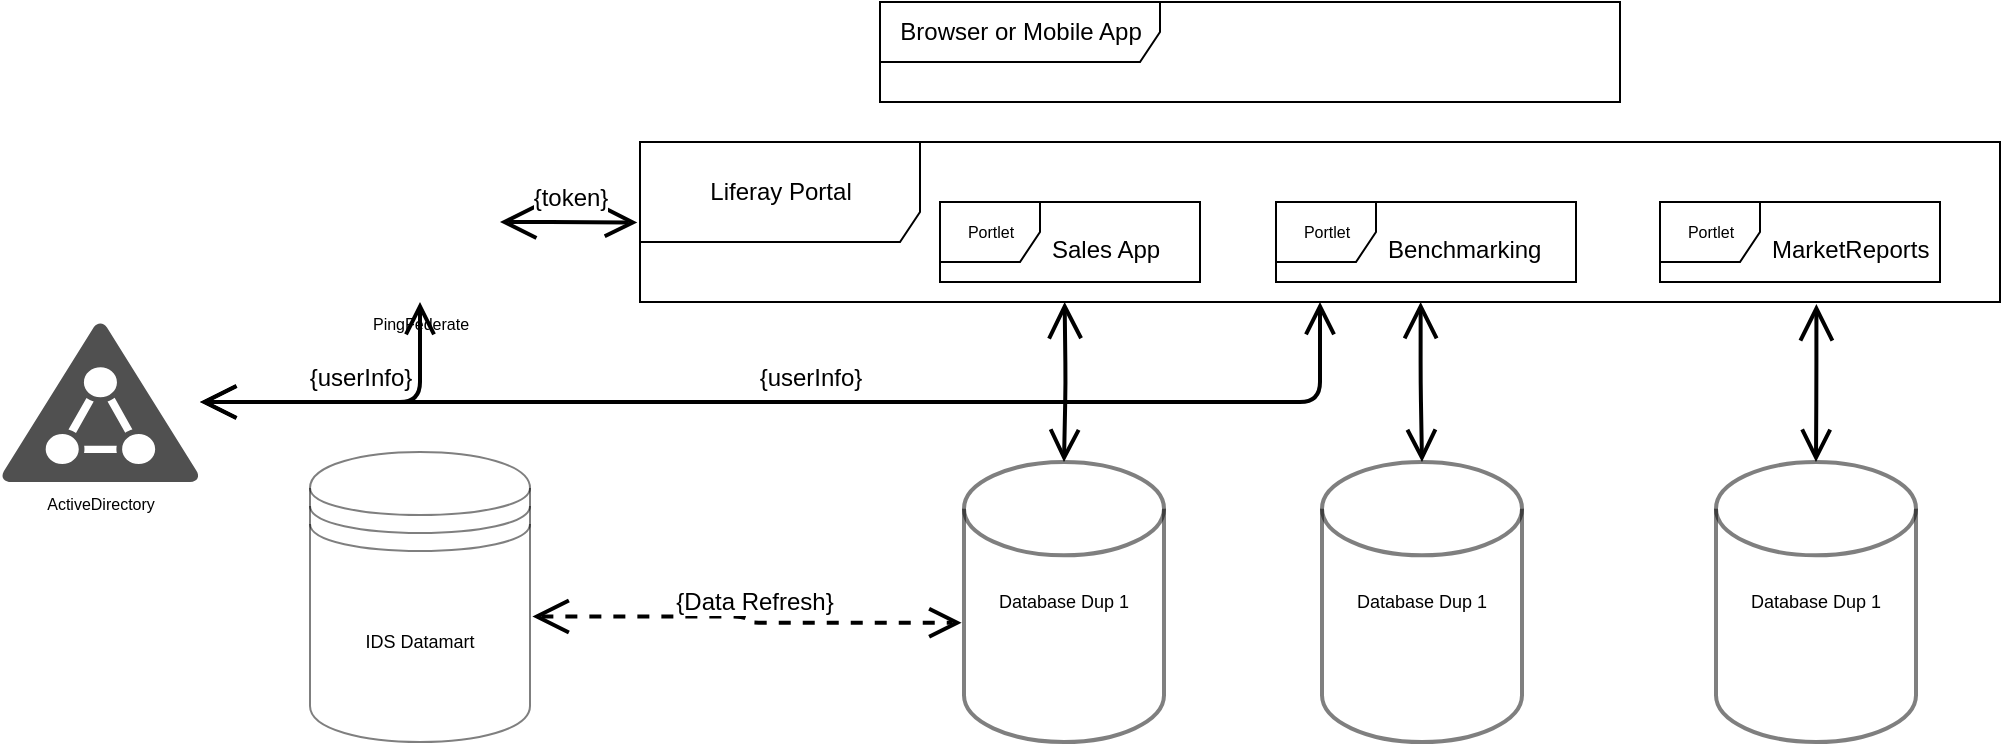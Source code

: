 <mxfile version="14.4.3" type="github" pages="2">
  <diagram id="6l4x8tIAcQ9BmKEiUvFo" name="Legacy">
    <mxGraphModel dx="2875" dy="974" grid="1" gridSize="10" guides="1" tooltips="1" connect="1" arrows="1" fold="1" page="1" pageScale="1" pageWidth="1169" pageHeight="827" math="0" shadow="0">
      <root>
        <mxCell id="Fl1p85hb_HAKtGp5xXsV-0" />
        <mxCell id="Fl1p85hb_HAKtGp5xXsV-1" parent="Fl1p85hb_HAKtGp5xXsV-0" />
        <mxCell id="2JB8KZPE9NtDmZh4CEFm-0" value="Browser or Mobile App" style="shape=umlFrame;tabWidth=110;tabHeight=30;tabPosition=left;html=1;boundedLbl=1;labelInHeader=1;width=140;height=30;" parent="Fl1p85hb_HAKtGp5xXsV-1" vertex="1">
          <mxGeometry x="-670" y="240" width="370" height="50" as="geometry" />
        </mxCell>
        <mxCell id="2JB8KZPE9NtDmZh4CEFm-1" value="" style="shape=image;html=1;verticalAlign=top;verticalLabelPosition=bottom;labelBackgroundColor=#ffffff;imageAspect=0;aspect=fixed;image=https://cdn3.iconfinder.com/data/icons/browsers-1/512/Browser_A-128.png" parent="Fl1p85hb_HAKtGp5xXsV-1" vertex="1">
          <mxGeometry x="-517" y="245" width="40" height="40" as="geometry" />
        </mxCell>
        <mxCell id="2JB8KZPE9NtDmZh4CEFm-2" value="" style="shape=image;html=1;verticalAlign=top;verticalLabelPosition=bottom;labelBackgroundColor=#ffffff;imageAspect=0;aspect=fixed;image=https://cdn3.iconfinder.com/data/icons/browsers-1/512/Browser_B-128.png" parent="Fl1p85hb_HAKtGp5xXsV-1" vertex="1">
          <mxGeometry x="-467" y="245" width="40" height="40" as="geometry" />
        </mxCell>
        <mxCell id="2JB8KZPE9NtDmZh4CEFm-3" value="" style="shape=image;html=1;verticalAlign=top;verticalLabelPosition=bottom;labelBackgroundColor=#ffffff;imageAspect=0;aspect=fixed;image=https://cdn3.iconfinder.com/data/icons/browsers-1/512/Browser_JJ-128.png" parent="Fl1p85hb_HAKtGp5xXsV-1" vertex="1">
          <mxGeometry x="-417" y="245" width="40" height="40" as="geometry" />
        </mxCell>
        <mxCell id="2JB8KZPE9NtDmZh4CEFm-4" value="" style="shape=image;html=1;verticalAlign=top;verticalLabelPosition=bottom;labelBackgroundColor=#ffffff;imageAspect=0;aspect=fixed;image=https://cdn3.iconfinder.com/data/icons/browsers-1/512/Browser_D-128.png" parent="Fl1p85hb_HAKtGp5xXsV-1" vertex="1">
          <mxGeometry x="-367" y="245" width="40" height="40" as="geometry" />
        </mxCell>
        <mxCell id="2JB8KZPE9NtDmZh4CEFm-5" value="Liferay Portal" style="shape=umlFrame;tabWidth=110;tabHeight=30;tabPosition=left;html=1;boundedLbl=1;labelInHeader=1;width=140;height=50;" parent="Fl1p85hb_HAKtGp5xXsV-1" vertex="1">
          <mxGeometry x="-790" y="310" width="680" height="80" as="geometry" />
        </mxCell>
        <mxCell id="2JB8KZPE9NtDmZh4CEFm-6" value="Portlet" style="shape=umlFrame;tabPosition=left;html=1;boundedLbl=1;labelInHeader=1;width=50;height=30;fontSize=8;" parent="Fl1p85hb_HAKtGp5xXsV-1" vertex="1">
          <mxGeometry x="-640" y="340" width="130" height="40" as="geometry" />
        </mxCell>
        <mxCell id="2JB8KZPE9NtDmZh4CEFm-7" value="Sales App" style="text;align=left;" parent="2JB8KZPE9NtDmZh4CEFm-6" vertex="1">
          <mxGeometry width="70" height="20" relative="1" as="geometry">
            <mxPoint x="54" y="10" as="offset" />
          </mxGeometry>
        </mxCell>
        <mxCell id="2JB8KZPE9NtDmZh4CEFm-8" value="Portlet" style="shape=umlFrame;tabPosition=left;html=1;boundedLbl=1;labelInHeader=1;width=50;height=30;fontSize=8;" parent="Fl1p85hb_HAKtGp5xXsV-1" vertex="1">
          <mxGeometry x="-472" y="340" width="150" height="40" as="geometry" />
        </mxCell>
        <mxCell id="2JB8KZPE9NtDmZh4CEFm-9" value="Benchmarking" style="text;align=left;" parent="2JB8KZPE9NtDmZh4CEFm-8" vertex="1">
          <mxGeometry width="70" height="20" relative="1" as="geometry">
            <mxPoint x="54" y="10" as="offset" />
          </mxGeometry>
        </mxCell>
        <mxCell id="2JB8KZPE9NtDmZh4CEFm-10" value="Portlet" style="shape=umlFrame;tabPosition=left;html=1;boundedLbl=1;labelInHeader=1;width=50;height=30;fontSize=8;" parent="Fl1p85hb_HAKtGp5xXsV-1" vertex="1">
          <mxGeometry x="-280" y="340" width="140" height="40" as="geometry" />
        </mxCell>
        <mxCell id="2JB8KZPE9NtDmZh4CEFm-11" value="MarketReports" style="text;align=left;" parent="2JB8KZPE9NtDmZh4CEFm-10" vertex="1">
          <mxGeometry width="70" height="20" relative="1" as="geometry">
            <mxPoint x="54" y="10" as="offset" />
          </mxGeometry>
        </mxCell>
        <mxCell id="2JB8KZPE9NtDmZh4CEFm-12" value="PingFederate" style="shape=image;html=1;verticalAlign=top;verticalLabelPosition=bottom;labelBackgroundColor=#ffffff;imageAspect=0;aspect=fixed;image=https://cdn2.iconfinder.com/data/icons/social-flat-buttons-3/512/ping-128.png;fontSize=8;align=center;" parent="Fl1p85hb_HAKtGp5xXsV-1" vertex="1">
          <mxGeometry x="-940" y="310" width="80" height="80" as="geometry" />
        </mxCell>
        <mxCell id="2JB8KZPE9NtDmZh4CEFm-13" value="ActiveDirectory" style="pointerEvents=1;shadow=0;dashed=0;html=1;strokeColor=none;fillColor=#505050;labelPosition=center;verticalLabelPosition=bottom;verticalAlign=top;outlineConnect=0;align=center;shape=mxgraph.office.security.active_directory;fontSize=8;" parent="Fl1p85hb_HAKtGp5xXsV-1" vertex="1">
          <mxGeometry x="-1110" y="400" width="100" height="80" as="geometry" />
        </mxCell>
        <mxCell id="2JB8KZPE9NtDmZh4CEFm-14" value="&lt;font style=&quot;font-size: 12px;&quot;&gt;{userInfo}&lt;/font&gt;" style="endArrow=open;html=1;endSize=12;startArrow=open;startSize=14;startFill=0;edgeStyle=orthogonalEdgeStyle;align=center;verticalAlign=bottom;endFill=0;strokeWidth=2;fillColor=#ffffff;fontSize=12;" parent="Fl1p85hb_HAKtGp5xXsV-1" source="2JB8KZPE9NtDmZh4CEFm-13" target="2JB8KZPE9NtDmZh4CEFm-12" edge="1">
          <mxGeometry y="3" relative="1" as="geometry">
            <mxPoint x="-1018" y="350" as="sourcePoint" />
            <mxPoint x="-948" y="350" as="targetPoint" />
          </mxGeometry>
        </mxCell>
        <mxCell id="2JB8KZPE9NtDmZh4CEFm-15" value="{token}" style="endArrow=open;html=1;endSize=12;startArrow=open;startSize=14;startFill=0;edgeStyle=orthogonalEdgeStyle;align=center;verticalAlign=bottom;endFill=0;strokeWidth=2;fillColor=#ffffff;fontSize=12;exitX=1;exitY=0.5;exitDx=0;exitDy=0;entryX=-0.002;entryY=0.503;entryDx=0;entryDy=0;entryPerimeter=0;" parent="Fl1p85hb_HAKtGp5xXsV-1" source="2JB8KZPE9NtDmZh4CEFm-12" target="2JB8KZPE9NtDmZh4CEFm-5" edge="1">
          <mxGeometry y="3" relative="1" as="geometry">
            <mxPoint x="-1008" y="360" as="sourcePoint" />
            <mxPoint x="-938" y="360" as="targetPoint" />
          </mxGeometry>
        </mxCell>
        <mxCell id="2JB8KZPE9NtDmZh4CEFm-52" value="Database Dup 1" style="strokeWidth=2;html=1;shape=mxgraph.flowchart.database;whiteSpace=wrap;fontSize=9;opacity=50;align=center;" parent="Fl1p85hb_HAKtGp5xXsV-1" vertex="1">
          <mxGeometry x="-628" y="470" width="100" height="140" as="geometry" />
        </mxCell>
        <mxCell id="2JB8KZPE9NtDmZh4CEFm-53" value="IDS Datamart" style="shape=datastore;whiteSpace=wrap;html=1;fontSize=9;opacity=50;align=center;" parent="Fl1p85hb_HAKtGp5xXsV-1" vertex="1">
          <mxGeometry x="-955" y="465" width="110" height="145" as="geometry" />
        </mxCell>
        <mxCell id="2JB8KZPE9NtDmZh4CEFm-54" value="{Data Refresh}" style="endArrow=open;html=1;endSize=12;startArrow=open;startSize=14;startFill=0;edgeStyle=orthogonalEdgeStyle;align=center;verticalAlign=bottom;endFill=0;strokeWidth=2;fillColor=#ffffff;fontSize=12;entryX=-0.012;entryY=0.574;entryDx=0;entryDy=0;entryPerimeter=0;dashed=1;exitX=1.011;exitY=0.567;exitDx=0;exitDy=0;exitPerimeter=0;" parent="Fl1p85hb_HAKtGp5xXsV-1" source="2JB8KZPE9NtDmZh4CEFm-53" target="2JB8KZPE9NtDmZh4CEFm-52" edge="1">
          <mxGeometry y="3" relative="1" as="geometry">
            <mxPoint x="-822" y="359.04" as="sourcePoint" />
            <mxPoint x="-641.36" y="359.68" as="targetPoint" />
          </mxGeometry>
        </mxCell>
        <mxCell id="2JB8KZPE9NtDmZh4CEFm-55" value="" style="endArrow=open;html=1;endSize=12;startArrow=open;startSize=14;startFill=0;edgeStyle=orthogonalEdgeStyle;align=center;verticalAlign=bottom;endFill=0;strokeWidth=2;fillColor=#ffffff;fontSize=12;exitX=0.174;exitY=1;exitDx=0;exitDy=0;exitPerimeter=0;entryX=0.5;entryY=0;entryDx=0;entryDy=0;entryPerimeter=0;" parent="Fl1p85hb_HAKtGp5xXsV-1" target="2JB8KZPE9NtDmZh4CEFm-52" edge="1">
          <mxGeometry x="0.216" y="24" relative="1" as="geometry">
            <mxPoint x="-577.68" y="390" as="sourcePoint" />
            <mxPoint x="-105" y="480" as="targetPoint" />
            <mxPoint as="offset" />
            <Array as="points" />
          </mxGeometry>
        </mxCell>
        <mxCell id="2JB8KZPE9NtDmZh4CEFm-56" value="Database Dup 1" style="strokeWidth=2;html=1;shape=mxgraph.flowchart.database;whiteSpace=wrap;fontSize=9;opacity=50;align=center;" parent="Fl1p85hb_HAKtGp5xXsV-1" vertex="1">
          <mxGeometry x="-449" y="470" width="100" height="140" as="geometry" />
        </mxCell>
        <mxCell id="2JB8KZPE9NtDmZh4CEFm-57" value="Database Dup 1" style="strokeWidth=2;html=1;shape=mxgraph.flowchart.database;whiteSpace=wrap;fontSize=9;opacity=50;align=center;" parent="Fl1p85hb_HAKtGp5xXsV-1" vertex="1">
          <mxGeometry x="-252" y="470" width="100" height="140" as="geometry" />
        </mxCell>
        <mxCell id="2JB8KZPE9NtDmZh4CEFm-59" value="" style="endArrow=open;html=1;endSize=12;startArrow=open;startSize=14;startFill=0;edgeStyle=orthogonalEdgeStyle;align=center;verticalAlign=bottom;endFill=0;strokeWidth=2;fillColor=#ffffff;fontSize=12;exitX=0.574;exitY=1;exitDx=0;exitDy=0;exitPerimeter=0;" parent="Fl1p85hb_HAKtGp5xXsV-1" source="2JB8KZPE9NtDmZh4CEFm-5" target="2JB8KZPE9NtDmZh4CEFm-56" edge="1">
          <mxGeometry x="0.216" y="24" relative="1" as="geometry">
            <mxPoint x="-557.68" y="410" as="sourcePoint" />
            <mxPoint x="-558" y="490" as="targetPoint" />
            <mxPoint as="offset" />
            <Array as="points" />
          </mxGeometry>
        </mxCell>
        <mxCell id="2JB8KZPE9NtDmZh4CEFm-60" value="" style="endArrow=open;html=1;endSize=12;startArrow=open;startSize=14;startFill=0;edgeStyle=orthogonalEdgeStyle;align=center;verticalAlign=bottom;endFill=0;strokeWidth=2;fillColor=#ffffff;fontSize=12;exitX=0.865;exitY=1.013;exitDx=0;exitDy=0;exitPerimeter=0;entryX=0.5;entryY=0;entryDx=0;entryDy=0;entryPerimeter=0;" parent="Fl1p85hb_HAKtGp5xXsV-1" source="2JB8KZPE9NtDmZh4CEFm-5" target="2JB8KZPE9NtDmZh4CEFm-57" edge="1">
          <mxGeometry x="0.216" y="24" relative="1" as="geometry">
            <mxPoint x="-547.68" y="420" as="sourcePoint" />
            <mxPoint x="-548" y="500" as="targetPoint" />
            <mxPoint as="offset" />
            <Array as="points" />
          </mxGeometry>
        </mxCell>
        <mxCell id="sALHhPVBmPQq7sUsA8ky-0" value="&lt;font style=&quot;font-size: 12px;&quot;&gt;{userInfo}&lt;/font&gt;" style="endArrow=open;html=1;endSize=12;startArrow=open;startSize=14;startFill=0;edgeStyle=orthogonalEdgeStyle;align=center;verticalAlign=bottom;endFill=0;strokeWidth=2;fillColor=#ffffff;fontSize=12;" parent="Fl1p85hb_HAKtGp5xXsV-1" source="2JB8KZPE9NtDmZh4CEFm-13" target="2JB8KZPE9NtDmZh4CEFm-5" edge="1">
          <mxGeometry y="3" relative="1" as="geometry">
            <mxPoint x="-1008" y="360" as="sourcePoint" />
            <mxPoint x="-938" y="360" as="targetPoint" />
          </mxGeometry>
        </mxCell>
      </root>
    </mxGraphModel>
  </diagram>
  <diagram name="Roadmap 2020+" id="b5b7bab2-c9e2-2cf4-8b2a-24fd1a2a6d21">
    <mxGraphModel dx="2534" dy="779" grid="1" gridSize="10" guides="1" tooltips="1" connect="1" arrows="1" fold="1" page="1" pageScale="1" pageWidth="1169" pageHeight="827" background="#ffffff" math="0" shadow="0">
      <root>
        <mxCell id="0" />
        <mxCell id="1" parent="0" />
        <mxCell id="BXFXok5KzH3ZuiNn4VCX-2" value="Browser or Mobile App" style="shape=umlFrame;tabWidth=110;tabHeight=30;tabPosition=left;html=1;boundedLbl=1;labelInHeader=1;width=140;height=30;" parent="1" vertex="1">
          <mxGeometry x="-680" y="40" width="370" height="50" as="geometry" />
        </mxCell>
        <mxCell id="BXFXok5KzH3ZuiNn4VCX-5" value="" style="shape=image;html=1;verticalAlign=top;verticalLabelPosition=bottom;labelBackgroundColor=#ffffff;imageAspect=0;aspect=fixed;image=https://cdn3.iconfinder.com/data/icons/browsers-1/512/Browser_A-128.png" parent="1" vertex="1">
          <mxGeometry x="-527" y="45" width="40" height="40" as="geometry" />
        </mxCell>
        <mxCell id="BXFXok5KzH3ZuiNn4VCX-6" value="" style="shape=image;html=1;verticalAlign=top;verticalLabelPosition=bottom;labelBackgroundColor=#ffffff;imageAspect=0;aspect=fixed;image=https://cdn3.iconfinder.com/data/icons/browsers-1/512/Browser_B-128.png" parent="1" vertex="1">
          <mxGeometry x="-477" y="45" width="40" height="40" as="geometry" />
        </mxCell>
        <mxCell id="BXFXok5KzH3ZuiNn4VCX-7" value="" style="shape=image;html=1;verticalAlign=top;verticalLabelPosition=bottom;labelBackgroundColor=#ffffff;imageAspect=0;aspect=fixed;image=https://cdn3.iconfinder.com/data/icons/browsers-1/512/Browser_JJ-128.png" parent="1" vertex="1">
          <mxGeometry x="-427" y="45" width="40" height="40" as="geometry" />
        </mxCell>
        <mxCell id="BXFXok5KzH3ZuiNn4VCX-8" value="" style="shape=image;html=1;verticalAlign=top;verticalLabelPosition=bottom;labelBackgroundColor=#ffffff;imageAspect=0;aspect=fixed;image=https://cdn3.iconfinder.com/data/icons/browsers-1/512/Browser_D-128.png" parent="1" vertex="1">
          <mxGeometry x="-377" y="45" width="40" height="40" as="geometry" />
        </mxCell>
        <mxCell id="BXFXok5KzH3ZuiNn4VCX-9" value="Consortium Insights&lt;br&gt;{Liferay Portal}" style="shape=umlFrame;tabWidth=110;tabHeight=30;tabPosition=left;html=1;boundedLbl=1;labelInHeader=1;width=140;height=50;" parent="1" vertex="1">
          <mxGeometry x="-800" y="122" width="680" height="80" as="geometry" />
        </mxCell>
        <mxCell id="BXFXok5KzH3ZuiNn4VCX-19" value="iFrame*" style="shape=umlFrame;tabPosition=left;html=1;boundedLbl=1;labelInHeader=1;width=50;height=30;fontSize=8;" parent="1" vertex="1">
          <mxGeometry x="-650" y="152" width="130" height="40" as="geometry" />
        </mxCell>
        <mxCell id="BXFXok5KzH3ZuiNn4VCX-20" value="Sales App" style="text;align=left;" parent="BXFXok5KzH3ZuiNn4VCX-19" vertex="1">
          <mxGeometry width="70" height="20" relative="1" as="geometry">
            <mxPoint x="54" y="10" as="offset" />
          </mxGeometry>
        </mxCell>
        <mxCell id="BXFXok5KzH3ZuiNn4VCX-21" value="iFrame*" style="shape=umlFrame;tabPosition=left;html=1;boundedLbl=1;labelInHeader=1;width=50;height=30;fontSize=8;" parent="1" vertex="1">
          <mxGeometry x="-482" y="152" width="150" height="40" as="geometry" />
        </mxCell>
        <mxCell id="BXFXok5KzH3ZuiNn4VCX-22" value="Benchmarking" style="text;align=left;" parent="BXFXok5KzH3ZuiNn4VCX-21" vertex="1">
          <mxGeometry width="70" height="20" relative="1" as="geometry">
            <mxPoint x="54" y="10" as="offset" />
          </mxGeometry>
        </mxCell>
        <mxCell id="BXFXok5KzH3ZuiNn4VCX-26" value="iFrame*" style="shape=umlFrame;tabPosition=left;html=1;boundedLbl=1;labelInHeader=1;width=50;height=30;fontSize=8;" parent="1" vertex="1">
          <mxGeometry x="-290" y="152" width="140" height="40" as="geometry" />
        </mxCell>
        <mxCell id="BXFXok5KzH3ZuiNn4VCX-27" value="MarketReports" style="text;align=left;" parent="BXFXok5KzH3ZuiNn4VCX-26" vertex="1">
          <mxGeometry width="70" height="20" relative="1" as="geometry">
            <mxPoint x="54" y="10" as="offset" />
          </mxGeometry>
        </mxCell>
        <mxCell id="BXFXok5KzH3ZuiNn4VCX-30" value="PingFederate" style="shape=image;html=1;verticalAlign=top;verticalLabelPosition=bottom;labelBackgroundColor=#ffffff;imageAspect=0;aspect=fixed;image=https://cdn2.iconfinder.com/data/icons/social-flat-buttons-3/512/ping-128.png;fontSize=8;align=center;" parent="1" vertex="1">
          <mxGeometry x="-950" y="122" width="80" height="80" as="geometry" />
        </mxCell>
        <mxCell id="BXFXok5KzH3ZuiNn4VCX-32" value="ActiveDirectory" style="pointerEvents=1;shadow=0;dashed=0;html=1;strokeColor=none;fillColor=#505050;labelPosition=center;verticalLabelPosition=bottom;verticalAlign=top;outlineConnect=0;align=center;shape=mxgraph.office.security.active_directory;fontSize=8;" parent="1" vertex="1">
          <mxGeometry x="-1120" y="122" width="100" height="80" as="geometry" />
        </mxCell>
        <mxCell id="BXFXok5KzH3ZuiNn4VCX-34" value="&lt;font style=&quot;font-size: 12px;&quot;&gt;{userInfo}&lt;/font&gt;" style="endArrow=open;html=1;endSize=12;startArrow=open;startSize=14;startFill=0;edgeStyle=orthogonalEdgeStyle;align=center;verticalAlign=bottom;endFill=0;strokeWidth=2;fillColor=#ffffff;fontSize=12;" parent="1" edge="1">
          <mxGeometry y="3" relative="1" as="geometry">
            <mxPoint x="-1028" y="162" as="sourcePoint" />
            <mxPoint x="-958" y="162" as="targetPoint" />
          </mxGeometry>
        </mxCell>
        <mxCell id="BXFXok5KzH3ZuiNn4VCX-35" value="{token}" style="endArrow=open;html=1;endSize=12;startArrow=open;startSize=14;startFill=0;edgeStyle=orthogonalEdgeStyle;align=center;verticalAlign=bottom;endFill=0;strokeWidth=2;fillColor=#ffffff;fontSize=12;exitX=1;exitY=0.5;exitDx=0;exitDy=0;entryX=-0.002;entryY=0.503;entryDx=0;entryDy=0;entryPerimeter=0;" parent="1" source="BXFXok5KzH3ZuiNn4VCX-30" target="BXFXok5KzH3ZuiNn4VCX-9" edge="1">
          <mxGeometry y="3" relative="1" as="geometry">
            <mxPoint x="-1018" y="172" as="sourcePoint" />
            <mxPoint x="-948" y="172" as="targetPoint" />
          </mxGeometry>
        </mxCell>
        <mxCell id="BXFXok5KzH3ZuiNn4VCX-37" value="Insights App" style="shape=umlFrame;whiteSpace=wrap;html=1;width=140;height=50;boundedLbl=1;verticalAlign=middle;align=center;spacingLeft=5;fontSize=12;" parent="1" vertex="1">
          <mxGeometry x="-800" y="239" width="680" height="161" as="geometry" />
        </mxCell>
        <mxCell id="BXFXok5KzH3ZuiNn4VCX-38" value="" style="shape=image;html=1;verticalAlign=top;verticalLabelPosition=bottom;labelBackgroundColor=#ffffff;imageAspect=0;aspect=fixed;image=https://cdn0.iconfinder.com/data/icons/logos-brands-in-colors/128/react-128.png;fontSize=12;align=left;" parent="1" vertex="1">
          <mxGeometry x="-792" y="251" width="30" height="30" as="geometry" />
        </mxCell>
        <mxCell id="BXFXok5KzH3ZuiNn4VCX-39" value="/app/sales-app" style="html=1;align=center;verticalAlign=top;rounded=1;absoluteArcSize=1;arcSize=10;dashed=0;fontSize=12;" parent="1" vertex="1">
          <mxGeometry x="-650" y="251" width="130" height="30" as="geometry" />
        </mxCell>
        <mxCell id="BXFXok5KzH3ZuiNn4VCX-40" value="/app/benchmarking" style="html=1;align=center;verticalAlign=top;rounded=1;absoluteArcSize=1;arcSize=10;dashed=0;fontSize=12;" parent="1" vertex="1">
          <mxGeometry x="-482" y="251" width="152" height="30" as="geometry" />
        </mxCell>
        <mxCell id="BXFXok5KzH3ZuiNn4VCX-41" value="/app/market-reports" style="html=1;align=center;verticalAlign=top;rounded=1;absoluteArcSize=1;arcSize=10;dashed=0;fontSize=12;" parent="1" vertex="1">
          <mxGeometry x="-290" y="251" width="140" height="30" as="geometry" />
        </mxCell>
        <mxCell id="BXFXok5KzH3ZuiNn4VCX-42" value="Modules" style="shape=process2;fixedSize=1;size=5;fontStyle=0;fontSize=12;align=center;" parent="1" vertex="1">
          <mxGeometry x="-650" y="306" width="500" height="30" as="geometry" />
        </mxCell>
        <mxCell id="BXFXok5KzH3ZuiNn4VCX-43" value="Context - Apollo Client/Theme/Token/Global States" style="shape=process2;fixedSize=1;size=5;fontStyle=0;fontSize=12;align=center;" parent="1" vertex="1">
          <mxGeometry x="-650" y="358" width="500" height="30" as="geometry" />
        </mxCell>
        <mxCell id="BXFXok5KzH3ZuiNn4VCX-44" value="Insights Gateway" style="shape=umlFrame;tabWidth=110;tabHeight=30;tabPosition=left;html=1;boundedLbl=1;labelInHeader=1;width=140;height=30;fontSize=12;align=center;dashed=1;" parent="1" vertex="1">
          <mxGeometry x="-800" y="441" width="680" height="81" as="geometry" />
        </mxCell>
        <mxCell id="BXFXok5KzH3ZuiNn4VCX-47" value="Reverse Proxy/Load Blancer" style="html=1;align=center;verticalAlign=top;rounded=1;absoluteArcSize=1;arcSize=10;dashed=1;fontSize=12;" parent="1" vertex="1">
          <mxGeometry x="-650" y="475" width="160" height="30" as="geometry" />
        </mxCell>
        <mxCell id="BXFXok5KzH3ZuiNn4VCX-48" value="Audit/Click Stream" style="html=1;align=center;verticalAlign=top;rounded=1;absoluteArcSize=1;arcSize=10;dashed=1;fontSize=12;" parent="1" vertex="1">
          <mxGeometry x="-470" y="475" width="152" height="30" as="geometry" />
        </mxCell>
        <mxCell id="BXFXok5KzH3ZuiNn4VCX-49" value="Access Control/Rate Limiter" style="html=1;align=center;verticalAlign=top;rounded=1;absoluteArcSize=1;arcSize=10;dashed=1;fontSize=12;" parent="1" vertex="1">
          <mxGeometry x="-300" y="475" width="160" height="30" as="geometry" />
        </mxCell>
        <mxCell id="BXFXok5KzH3ZuiNn4VCX-51" value="Insights Service&lt;br&gt;{PM2 Cluster}&amp;nbsp;" style="shape=umlFrame;whiteSpace=wrap;html=1;width=140;height=50;boundedLbl=1;verticalAlign=middle;align=center;spacingLeft=5;fontSize=12;" parent="1" vertex="1">
          <mxGeometry x="-800" y="562" width="680" height="160" as="geometry" />
        </mxCell>
        <mxCell id="BXFXok5KzH3ZuiNn4VCX-53" value="SalesAppResolver" style="html=1;align=center;verticalAlign=top;rounded=1;absoluteArcSize=1;arcSize=10;dashed=0;fontSize=12;" parent="1" vertex="1">
          <mxGeometry x="-650" y="574" width="130" height="30" as="geometry" />
        </mxCell>
        <mxCell id="BXFXok5KzH3ZuiNn4VCX-54" value="BenchmarkingResolver" style="html=1;align=center;verticalAlign=top;rounded=1;absoluteArcSize=1;arcSize=10;dashed=0;fontSize=12;" parent="1" vertex="1">
          <mxGeometry x="-482" y="574" width="152" height="30" as="geometry" />
        </mxCell>
        <mxCell id="BXFXok5KzH3ZuiNn4VCX-55" value="DataVisibilityResolver" style="html=1;align=center;verticalAlign=top;rounded=1;absoluteArcSize=1;arcSize=10;dashed=0;fontSize=12;" parent="1" vertex="1">
          <mxGeometry x="-290" y="574" width="140" height="30" as="geometry" />
        </mxCell>
        <mxCell id="BXFXok5KzH3ZuiNn4VCX-56" value="Services - BM/MR/SAO/Security/Identity/Network/Carriers" style="shape=process2;fixedSize=1;size=5;fontStyle=0;fontSize=12;align=center;" parent="1" vertex="1">
          <mxGeometry x="-650" y="625" width="500" height="30" as="geometry" />
        </mxCell>
        <mxCell id="BXFXok5KzH3ZuiNn4VCX-57" value="Providers - TypeORM/Mongodb/RestClient" style="shape=process2;fixedSize=1;size=5;fontStyle=0;fontSize=12;align=center;" parent="1" vertex="1">
          <mxGeometry x="-650" y="671" width="500" height="30" as="geometry" />
        </mxCell>
        <mxCell id="BXFXok5KzH3ZuiNn4VCX-59" value="{token}" style="endArrow=open;html=1;endSize=12;startArrow=open;startSize=14;startFill=0;edgeStyle=orthogonalEdgeStyle;align=center;verticalAlign=bottom;endFill=0;strokeWidth=2;fillColor=#ffffff;fontSize=12;exitX=0.527;exitY=1.019;exitDx=0;exitDy=0;entryX=0.528;entryY=-0.011;entryDx=0;entryDy=0;entryPerimeter=0;exitPerimeter=0;" parent="1" source="BXFXok5KzH3ZuiNn4VCX-9" target="BXFXok5KzH3ZuiNn4VCX-37" edge="1">
          <mxGeometry x="0.604" y="21" relative="1" as="geometry">
            <mxPoint x="-477.36" y="205" as="sourcePoint" />
            <mxPoint x="-477.36" y="242.966" as="targetPoint" />
            <mxPoint as="offset" />
          </mxGeometry>
        </mxCell>
        <mxCell id="BXFXok5KzH3ZuiNn4VCX-60" value="GraphQL" style="endArrow=open;html=1;endSize=12;startArrow=open;startSize=14;startFill=0;edgeStyle=orthogonalEdgeStyle;align=center;verticalAlign=bottom;endFill=0;strokeWidth=2;fillColor=#ffffff;fontSize=12;exitX=0.233;exitY=1.007;exitDx=0;exitDy=0;exitPerimeter=0;entryX=0.233;entryY=-0.012;entryDx=0;entryDy=0;entryPerimeter=0;" parent="1" edge="1">
          <mxGeometry x="0.565" y="42" relative="1" as="geometry">
            <mxPoint x="-645.56" y="403.127" as="sourcePoint" />
            <mxPoint x="-645.56" y="440.028" as="targetPoint" />
            <mxPoint as="offset" />
          </mxGeometry>
        </mxCell>
        <mxCell id="BXFXok5KzH3ZuiNn4VCX-63" value="Restful" style="endArrow=open;html=1;endSize=12;startArrow=open;startSize=14;startFill=0;edgeStyle=orthogonalEdgeStyle;align=center;verticalAlign=bottom;endFill=0;strokeWidth=2;fillColor=#ffffff;fontSize=12;exitX=0.765;exitY=1;exitDx=0;exitDy=0;exitPerimeter=0;entryX=0.765;entryY=-0.002;entryDx=0;entryDy=0;entryPerimeter=0;" parent="1" source="BXFXok5KzH3ZuiNn4VCX-37" target="BXFXok5KzH3ZuiNn4VCX-44" edge="1">
          <mxGeometry x="0.545" y="30" relative="1" as="geometry">
            <mxPoint x="-631.56" y="413.127" as="sourcePoint" />
            <mxPoint x="-631.56" y="450.028" as="targetPoint" />
            <mxPoint as="offset" />
          </mxGeometry>
        </mxCell>
        <mxCell id="BXFXok5KzH3ZuiNn4VCX-64" value="" style="shape=image;html=1;verticalAlign=top;verticalLabelPosition=bottom;labelBackgroundColor=#ffffff;imageAspect=0;aspect=fixed;image=https://cdn2.iconfinder.com/data/icons/nodejs-1/128/nodejs-128.png;dashed=1;fontSize=12;align=center;" parent="1" vertex="1">
          <mxGeometry x="-792" y="574" width="30" height="30" as="geometry" />
        </mxCell>
        <mxCell id="BXFXok5KzH3ZuiNn4VCX-65" value="Feign Client" style="endArrow=open;html=1;endSize=12;startArrow=open;startSize=14;startFill=0;edgeStyle=orthogonalEdgeStyle;align=center;verticalAlign=bottom;endFill=0;strokeWidth=2;fillColor=#ffffff;fontSize=12;exitX=0.524;exitY=1.037;exitDx=0;exitDy=0;exitPerimeter=0;" parent="1" source="BXFXok5KzH3ZuiNn4VCX-44" edge="1">
          <mxGeometry x="0.565" y="42" relative="1" as="geometry">
            <mxPoint x="-635.56" y="459.127" as="sourcePoint" />
            <mxPoint x="-444" y="562" as="targetPoint" />
            <mxPoint as="offset" />
            <Array as="points">
              <mxPoint x="-444" y="548" />
              <mxPoint x="-444" y="570" />
            </Array>
          </mxGeometry>
        </mxCell>
        <mxCell id="BXFXok5KzH3ZuiNn4VCX-66" value="Redis" style="shape=image;html=1;verticalAlign=top;verticalLabelPosition=bottom;labelBackgroundColor=#ffffff;imageAspect=0;aspect=fixed;image=https://cdn4.iconfinder.com/data/icons/redis-2/1451/Untitled-2-128.png;dashed=1;fontSize=9;align=center;opacity=50;" parent="1" vertex="1">
          <mxGeometry x="-955" y="562" width="80" height="80" as="geometry" />
        </mxCell>
        <mxCell id="BXFXok5KzH3ZuiNn4VCX-68" value="{cache}" style="endArrow=open;html=1;endSize=12;startArrow=open;startSize=14;startFill=0;edgeStyle=orthogonalEdgeStyle;align=center;verticalAlign=bottom;endFill=0;strokeWidth=2;fillColor=#ffffff;fontSize=12;exitX=1;exitY=0.5;exitDx=0;exitDy=0;dashed=1;" parent="1" source="BXFXok5KzH3ZuiNn4VCX-66" edge="1">
          <mxGeometry y="3" relative="1" as="geometry">
            <mxPoint x="-860" y="172" as="sourcePoint" />
            <mxPoint x="-800" y="602" as="targetPoint" />
          </mxGeometry>
        </mxCell>
        <mxCell id="BXFXok5KzH3ZuiNn4VCX-69" value="Kafka" style="points=[[0,0,0],[0.25,0,0],[0.5,0,0],[0.75,0,0],[1,0,0],[0,1,0],[0.25,1,0],[0.5,1,0],[0.75,1,0],[1,1,0],[0,0.25,0],[0,0.5,0],[0,0.75,0],[1,0.25,0],[1,0.5,0],[1,0.75,0]];outlineConnect=0;fontColor=#232F3E;gradientColor=#945DF2;gradientDirection=north;fillColor=#5A30B5;strokeColor=#ffffff;dashed=1;verticalLabelPosition=bottom;verticalAlign=top;align=center;html=1;fontSize=12;fontStyle=0;aspect=fixed;shape=mxgraph.aws4.resourceIcon;resIcon=mxgraph.aws4.managed_streaming_for_kafka;opacity=50;" parent="1" vertex="1">
          <mxGeometry x="-1060" y="642" width="78" height="78" as="geometry" />
        </mxCell>
        <mxCell id="BXFXok5KzH3ZuiNn4VCX-70" value="{Async Messaging Calls}" style="endArrow=open;html=1;endSize=12;startArrow=open;startSize=14;startFill=0;edgeStyle=orthogonalEdgeStyle;align=center;verticalAlign=bottom;endFill=0;strokeWidth=2;fillColor=#ffffff;fontSize=12;entryX=-0.002;entryY=0.748;entryDx=0;entryDy=0;entryPerimeter=0;dashed=1;" parent="1" source="BXFXok5KzH3ZuiNn4VCX-69" target="BXFXok5KzH3ZuiNn4VCX-51" edge="1">
          <mxGeometry y="3" relative="1" as="geometry">
            <mxPoint x="-865" y="612" as="sourcePoint" />
            <mxPoint x="-790" y="612" as="targetPoint" />
          </mxGeometry>
        </mxCell>
        <mxCell id="BXFXok5KzH3ZuiNn4VCX-71" value="DataLake" style="outlineConnect=0;fontColor=#232F3E;gradientColor=none;fillColor=#5A30B5;strokeColor=none;dashed=1;verticalLabelPosition=bottom;verticalAlign=top;align=center;html=1;fontSize=12;fontStyle=0;aspect=fixed;pointerEvents=1;shape=mxgraph.aws4.data_lake_resource_icon;opacity=50;" parent="1" vertex="1">
          <mxGeometry x="-628" y="802" width="140" height="140" as="geometry" />
        </mxCell>
        <mxCell id="BXFXok5KzH3ZuiNn4VCX-72" value="Restful Endpoints" style="shadow=0;dashed=0;html=1;strokeColor=none;fillColor=#EF8F21;labelPosition=center;verticalLabelPosition=bottom;verticalAlign=top;align=center;outlineConnect=0;shape=mxgraph.veeam.2d.restful_apis;fontSize=9;opacity=50;" parent="1" vertex="1">
          <mxGeometry x="-443" y="802" width="140" height="140" as="geometry" />
        </mxCell>
        <mxCell id="BXFXok5KzH3ZuiNn4VCX-73" value="App Database" style="strokeWidth=2;html=1;shape=mxgraph.flowchart.database;whiteSpace=wrap;fontSize=9;opacity=50;align=center;" parent="1" vertex="1">
          <mxGeometry x="-778" y="802" width="100" height="140" as="geometry" />
        </mxCell>
        <mxCell id="BXFXok5KzH3ZuiNn4VCX-74" value="IDS Datamart" style="shape=datastore;whiteSpace=wrap;html=1;fontSize=9;opacity=50;align=center;" parent="1" vertex="1">
          <mxGeometry x="-1020" y="797" width="110" height="145" as="geometry" />
        </mxCell>
        <mxCell id="BXFXok5KzH3ZuiNn4VCX-75" value="{DDL: Views}" style="endArrow=open;html=1;endSize=12;startArrow=open;startSize=14;startFill=0;edgeStyle=orthogonalEdgeStyle;align=center;verticalAlign=bottom;endFill=0;strokeWidth=2;fillColor=#ffffff;fontSize=12;entryX=-0.012;entryY=0.574;entryDx=0;entryDy=0;entryPerimeter=0;dashed=1;exitX=1.011;exitY=0.567;exitDx=0;exitDy=0;exitPerimeter=0;" parent="1" source="BXFXok5KzH3ZuiNn4VCX-74" target="BXFXok5KzH3ZuiNn4VCX-73" edge="1">
          <mxGeometry y="3" relative="1" as="geometry">
            <mxPoint x="-972" y="691.04" as="sourcePoint" />
            <mxPoint x="-791.36" y="691.68" as="targetPoint" />
          </mxGeometry>
        </mxCell>
        <mxCell id="BXFXok5KzH3ZuiNn4VCX-77" value="" style="endArrow=open;html=1;endSize=12;startArrow=open;startSize=14;startFill=0;edgeStyle=orthogonalEdgeStyle;align=center;verticalAlign=bottom;endFill=0;strokeWidth=2;fillColor=#ffffff;fontSize=12;dashed=1;" parent="1" edge="1">
          <mxGeometry x="0.216" y="24" relative="1" as="geometry">
            <mxPoint x="-576" y="722" as="sourcePoint" />
            <mxPoint x="-576" y="804.262" as="targetPoint" />
            <mxPoint as="offset" />
            <Array as="points">
              <mxPoint x="-576" y="722" />
            </Array>
          </mxGeometry>
        </mxCell>
        <mxCell id="BXFXok5KzH3ZuiNn4VCX-79" value="" style="endArrow=open;html=1;endSize=12;startArrow=open;startSize=14;startFill=0;edgeStyle=orthogonalEdgeStyle;align=center;verticalAlign=bottom;endFill=0;strokeWidth=2;fillColor=#ffffff;fontSize=12;exitX=0.854;exitY=1.013;exitDx=0;exitDy=0;exitPerimeter=0;" parent="1" target="BXFXok5KzH3ZuiNn4VCX-72" edge="1">
          <mxGeometry x="0.216" y="24" relative="1" as="geometry">
            <mxPoint x="-373.28" y="724.08" as="sourcePoint" />
            <mxPoint x="-373" y="782" as="targetPoint" />
            <mxPoint as="offset" />
            <Array as="points" />
          </mxGeometry>
        </mxCell>
        <mxCell id="BXFXok5KzH3ZuiNn4VCX-81" value="" style="endArrow=open;html=1;endSize=12;startArrow=open;startSize=14;startFill=0;edgeStyle=orthogonalEdgeStyle;align=center;verticalAlign=bottom;endFill=0;strokeWidth=2;fillColor=#ffffff;fontSize=12;exitX=0.174;exitY=1;exitDx=0;exitDy=0;exitPerimeter=0;entryX=0.5;entryY=0;entryDx=0;entryDy=0;entryPerimeter=0;" parent="1" target="BXFXok5KzH3ZuiNn4VCX-73" edge="1">
          <mxGeometry x="0.216" y="24" relative="1" as="geometry">
            <mxPoint x="-727.68" y="722" as="sourcePoint" />
            <mxPoint x="-255" y="812" as="targetPoint" />
            <mxPoint as="offset" />
            <Array as="points" />
          </mxGeometry>
        </mxCell>
        <mxCell id="u96J1Pz36pWBYjRKThUW-1" value="ElasticSearch Log Monitor" style="points=[[0,0,0],[0.25,0,0],[0.5,0,0],[0.75,0,0],[1,0,0],[0,1,0],[0.25,1,0],[0.5,1,0],[0.75,1,0],[1,1,0],[0,0.25,0],[0,0.5,0],[0,0.75,0],[1,0.25,0],[1,0.5,0],[1,0.75,0]];outlineConnect=0;fontColor=#232F3E;gradientColor=#945DF2;gradientDirection=north;fillColor=#5A30B5;strokeColor=#ffffff;dashed=0;verticalLabelPosition=bottom;verticalAlign=top;align=center;html=1;fontSize=12;fontStyle=0;aspect=fixed;shape=mxgraph.aws4.resourceIcon;resIcon=mxgraph.aws4.elasticsearch_service;opacity=50;" parent="1" vertex="1">
          <mxGeometry x="-262" y="802" width="140" height="140" as="geometry" />
        </mxCell>
        <mxCell id="u96J1Pz36pWBYjRKThUW-3" value="" style="endArrow=open;html=1;endSize=12;startArrow=open;startSize=14;startFill=0;edgeStyle=orthogonalEdgeStyle;align=center;verticalAlign=bottom;endFill=0;strokeWidth=2;fillColor=#ffffff;fontSize=12;exitX=0.893;exitY=1.013;exitDx=0;exitDy=0;exitPerimeter=0;dashed=1;" parent="1" source="BXFXok5KzH3ZuiNn4VCX-51" target="u96J1Pz36pWBYjRKThUW-1" edge="1">
          <mxGeometry x="0.216" y="24" relative="1" as="geometry">
            <mxPoint x="-363.28" y="734.08" as="sourcePoint" />
            <mxPoint x="-363" y="812" as="targetPoint" />
            <mxPoint as="offset" />
            <Array as="points" />
          </mxGeometry>
        </mxCell>
        <mxCell id="ht26s7SFJDucvxVH2_rS-1" value="&lt;br&gt;" style="endArrow=open;html=1;endSize=12;startArrow=open;startSize=14;startFill=0;edgeStyle=orthogonalEdgeStyle;align=center;verticalAlign=bottom;endFill=0;strokeWidth=2;fillColor=#ffffff;fontSize=12;exitX=0.632;exitY=0.996;exitDx=0;exitDy=0;exitPerimeter=0;" parent="1" source="BXFXok5KzH3ZuiNn4VCX-2" edge="1">
          <mxGeometry x="0.604" y="21" relative="1" as="geometry">
            <mxPoint x="-446.53" y="104.5" as="sourcePoint" />
            <mxPoint x="-446" y="122" as="targetPoint" />
            <mxPoint as="offset" />
          </mxGeometry>
        </mxCell>
      </root>
    </mxGraphModel>
  </diagram>
</mxfile>

